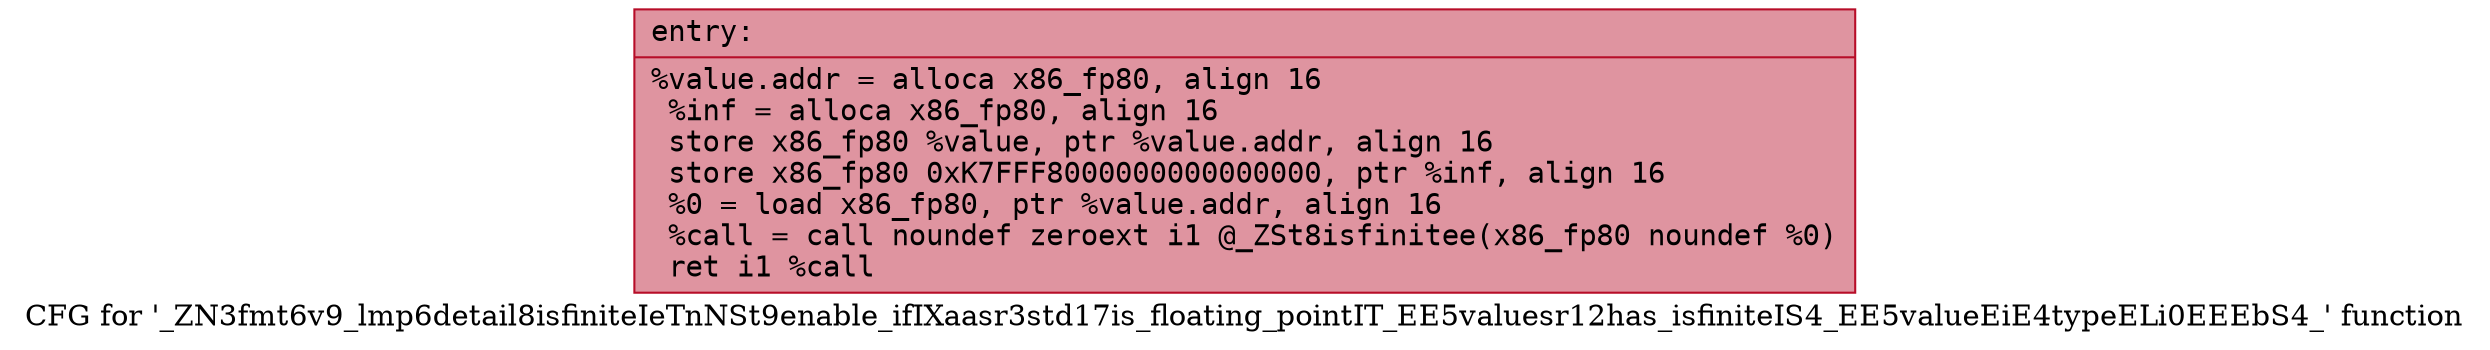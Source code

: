 digraph "CFG for '_ZN3fmt6v9_lmp6detail8isfiniteIeTnNSt9enable_ifIXaasr3std17is_floating_pointIT_EE5valuesr12has_isfiniteIS4_EE5valueEiE4typeELi0EEEbS4_' function" {
	label="CFG for '_ZN3fmt6v9_lmp6detail8isfiniteIeTnNSt9enable_ifIXaasr3std17is_floating_pointIT_EE5valuesr12has_isfiniteIS4_EE5valueEiE4typeELi0EEEbS4_' function";

	Node0x55fec32f4870 [shape=record,color="#b70d28ff", style=filled, fillcolor="#b70d2870" fontname="Courier",label="{entry:\l|  %value.addr = alloca x86_fp80, align 16\l  %inf = alloca x86_fp80, align 16\l  store x86_fp80 %value, ptr %value.addr, align 16\l  store x86_fp80 0xK7FFF8000000000000000, ptr %inf, align 16\l  %0 = load x86_fp80, ptr %value.addr, align 16\l  %call = call noundef zeroext i1 @_ZSt8isfinitee(x86_fp80 noundef %0)\l  ret i1 %call\l}"];
}
